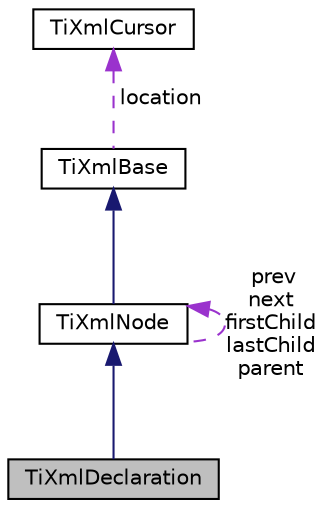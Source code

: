 digraph "TiXmlDeclaration"
{
  edge [fontname="Helvetica",fontsize="10",labelfontname="Helvetica",labelfontsize="10"];
  node [fontname="Helvetica",fontsize="10",shape=record];
  Node1 [label="TiXmlDeclaration",height=0.2,width=0.4,color="black", fillcolor="grey75", style="filled" fontcolor="black"];
  Node2 -> Node1 [dir="back",color="midnightblue",fontsize="10",style="solid"];
  Node2 [label="TiXmlNode",height=0.2,width=0.4,color="black", fillcolor="white", style="filled",URL="$class_ti_xml_node.html"];
  Node3 -> Node2 [dir="back",color="midnightblue",fontsize="10",style="solid"];
  Node3 [label="TiXmlBase",height=0.2,width=0.4,color="black", fillcolor="white", style="filled",URL="$class_ti_xml_base.html"];
  Node4 -> Node3 [dir="back",color="darkorchid3",fontsize="10",style="dashed",label=" location" ];
  Node4 [label="TiXmlCursor",height=0.2,width=0.4,color="black", fillcolor="white", style="filled",URL="$struct_ti_xml_cursor.html"];
  Node2 -> Node2 [dir="back",color="darkorchid3",fontsize="10",style="dashed",label=" prev\nnext\nfirstChild\nlastChild\nparent" ];
}
